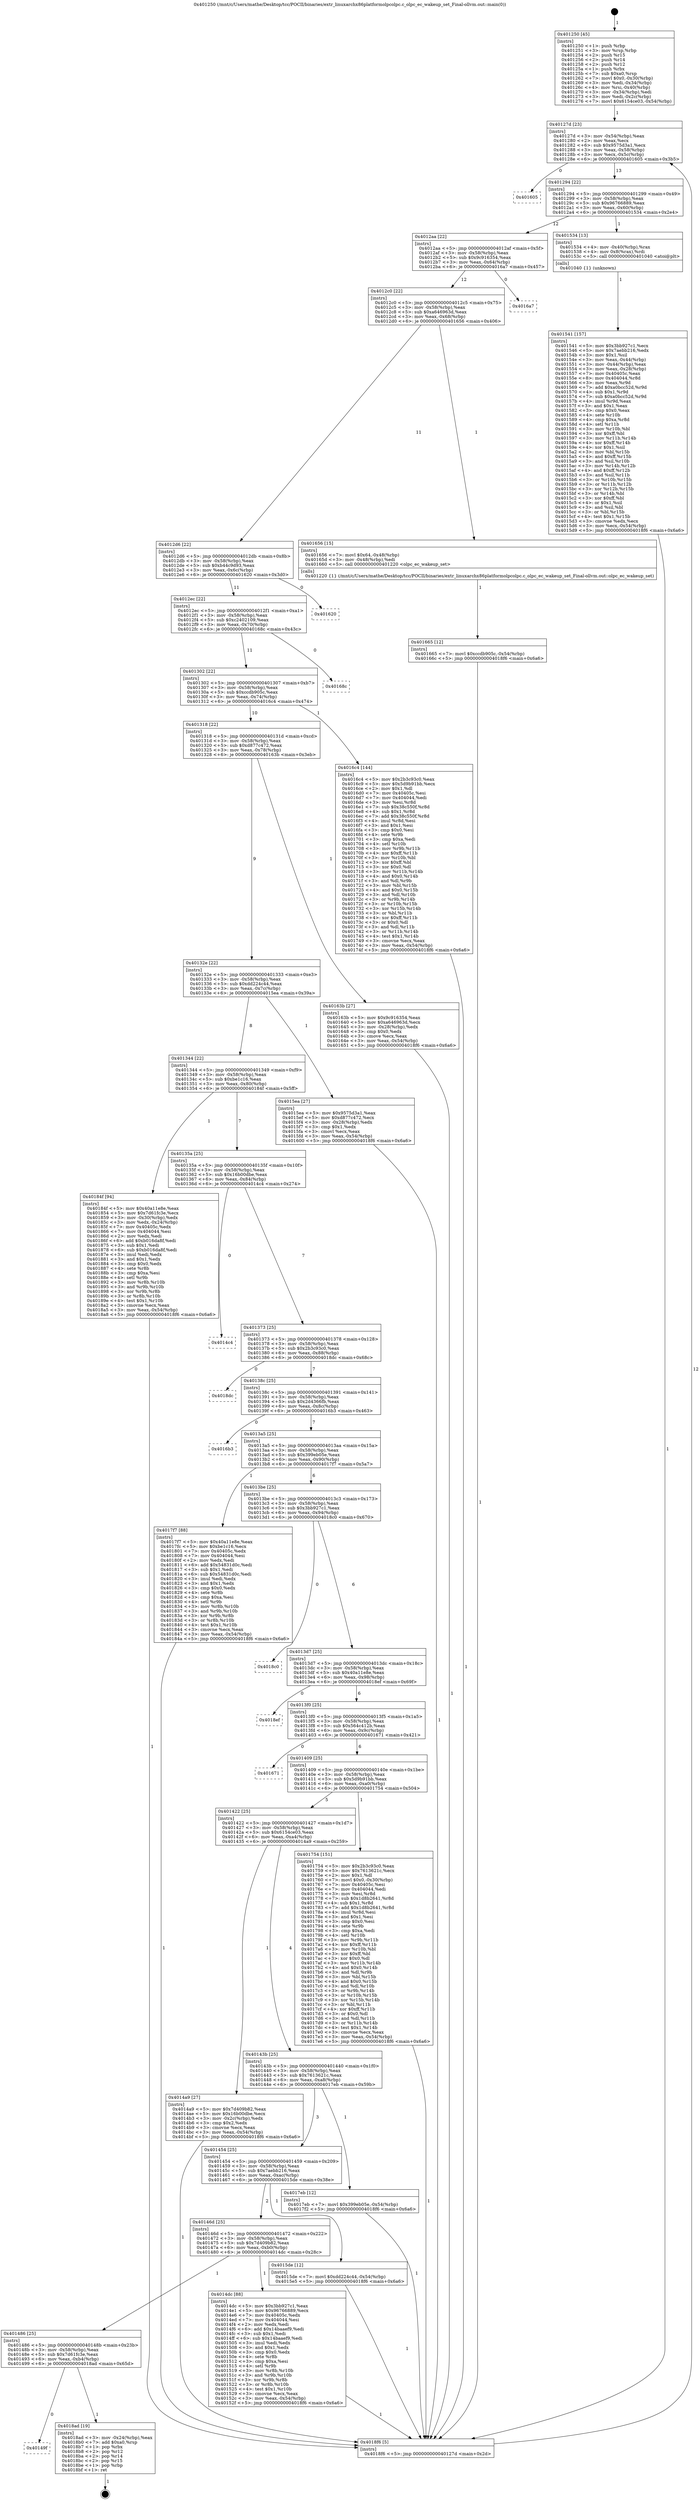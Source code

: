 digraph "0x401250" {
  label = "0x401250 (/mnt/c/Users/mathe/Desktop/tcc/POCII/binaries/extr_linuxarchx86platformolpcolpc.c_olpc_ec_wakeup_set_Final-ollvm.out::main(0))"
  labelloc = "t"
  node[shape=record]

  Entry [label="",width=0.3,height=0.3,shape=circle,fillcolor=black,style=filled]
  "0x40127d" [label="{
     0x40127d [23]\l
     | [instrs]\l
     &nbsp;&nbsp;0x40127d \<+3\>: mov -0x54(%rbp),%eax\l
     &nbsp;&nbsp;0x401280 \<+2\>: mov %eax,%ecx\l
     &nbsp;&nbsp;0x401282 \<+6\>: sub $0x9575d3a1,%ecx\l
     &nbsp;&nbsp;0x401288 \<+3\>: mov %eax,-0x58(%rbp)\l
     &nbsp;&nbsp;0x40128b \<+3\>: mov %ecx,-0x5c(%rbp)\l
     &nbsp;&nbsp;0x40128e \<+6\>: je 0000000000401605 \<main+0x3b5\>\l
  }"]
  "0x401605" [label="{
     0x401605\l
  }", style=dashed]
  "0x401294" [label="{
     0x401294 [22]\l
     | [instrs]\l
     &nbsp;&nbsp;0x401294 \<+5\>: jmp 0000000000401299 \<main+0x49\>\l
     &nbsp;&nbsp;0x401299 \<+3\>: mov -0x58(%rbp),%eax\l
     &nbsp;&nbsp;0x40129c \<+5\>: sub $0x96766889,%eax\l
     &nbsp;&nbsp;0x4012a1 \<+3\>: mov %eax,-0x60(%rbp)\l
     &nbsp;&nbsp;0x4012a4 \<+6\>: je 0000000000401534 \<main+0x2e4\>\l
  }"]
  Exit [label="",width=0.3,height=0.3,shape=circle,fillcolor=black,style=filled,peripheries=2]
  "0x401534" [label="{
     0x401534 [13]\l
     | [instrs]\l
     &nbsp;&nbsp;0x401534 \<+4\>: mov -0x40(%rbp),%rax\l
     &nbsp;&nbsp;0x401538 \<+4\>: mov 0x8(%rax),%rdi\l
     &nbsp;&nbsp;0x40153c \<+5\>: call 0000000000401040 \<atoi@plt\>\l
     | [calls]\l
     &nbsp;&nbsp;0x401040 \{1\} (unknown)\l
  }"]
  "0x4012aa" [label="{
     0x4012aa [22]\l
     | [instrs]\l
     &nbsp;&nbsp;0x4012aa \<+5\>: jmp 00000000004012af \<main+0x5f\>\l
     &nbsp;&nbsp;0x4012af \<+3\>: mov -0x58(%rbp),%eax\l
     &nbsp;&nbsp;0x4012b2 \<+5\>: sub $0x9c916354,%eax\l
     &nbsp;&nbsp;0x4012b7 \<+3\>: mov %eax,-0x64(%rbp)\l
     &nbsp;&nbsp;0x4012ba \<+6\>: je 00000000004016a7 \<main+0x457\>\l
  }"]
  "0x40149f" [label="{
     0x40149f\l
  }", style=dashed]
  "0x4016a7" [label="{
     0x4016a7\l
  }", style=dashed]
  "0x4012c0" [label="{
     0x4012c0 [22]\l
     | [instrs]\l
     &nbsp;&nbsp;0x4012c0 \<+5\>: jmp 00000000004012c5 \<main+0x75\>\l
     &nbsp;&nbsp;0x4012c5 \<+3\>: mov -0x58(%rbp),%eax\l
     &nbsp;&nbsp;0x4012c8 \<+5\>: sub $0xa646963d,%eax\l
     &nbsp;&nbsp;0x4012cd \<+3\>: mov %eax,-0x68(%rbp)\l
     &nbsp;&nbsp;0x4012d0 \<+6\>: je 0000000000401656 \<main+0x406\>\l
  }"]
  "0x4018ad" [label="{
     0x4018ad [19]\l
     | [instrs]\l
     &nbsp;&nbsp;0x4018ad \<+3\>: mov -0x24(%rbp),%eax\l
     &nbsp;&nbsp;0x4018b0 \<+7\>: add $0xa0,%rsp\l
     &nbsp;&nbsp;0x4018b7 \<+1\>: pop %rbx\l
     &nbsp;&nbsp;0x4018b8 \<+2\>: pop %r12\l
     &nbsp;&nbsp;0x4018ba \<+2\>: pop %r14\l
     &nbsp;&nbsp;0x4018bc \<+2\>: pop %r15\l
     &nbsp;&nbsp;0x4018be \<+1\>: pop %rbp\l
     &nbsp;&nbsp;0x4018bf \<+1\>: ret\l
  }"]
  "0x401656" [label="{
     0x401656 [15]\l
     | [instrs]\l
     &nbsp;&nbsp;0x401656 \<+7\>: movl $0x64,-0x48(%rbp)\l
     &nbsp;&nbsp;0x40165d \<+3\>: mov -0x48(%rbp),%edi\l
     &nbsp;&nbsp;0x401660 \<+5\>: call 0000000000401220 \<olpc_ec_wakeup_set\>\l
     | [calls]\l
     &nbsp;&nbsp;0x401220 \{1\} (/mnt/c/Users/mathe/Desktop/tcc/POCII/binaries/extr_linuxarchx86platformolpcolpc.c_olpc_ec_wakeup_set_Final-ollvm.out::olpc_ec_wakeup_set)\l
  }"]
  "0x4012d6" [label="{
     0x4012d6 [22]\l
     | [instrs]\l
     &nbsp;&nbsp;0x4012d6 \<+5\>: jmp 00000000004012db \<main+0x8b\>\l
     &nbsp;&nbsp;0x4012db \<+3\>: mov -0x58(%rbp),%eax\l
     &nbsp;&nbsp;0x4012de \<+5\>: sub $0xb44c9d93,%eax\l
     &nbsp;&nbsp;0x4012e3 \<+3\>: mov %eax,-0x6c(%rbp)\l
     &nbsp;&nbsp;0x4012e6 \<+6\>: je 0000000000401620 \<main+0x3d0\>\l
  }"]
  "0x401665" [label="{
     0x401665 [12]\l
     | [instrs]\l
     &nbsp;&nbsp;0x401665 \<+7\>: movl $0xccdb905c,-0x54(%rbp)\l
     &nbsp;&nbsp;0x40166c \<+5\>: jmp 00000000004018f6 \<main+0x6a6\>\l
  }"]
  "0x401620" [label="{
     0x401620\l
  }", style=dashed]
  "0x4012ec" [label="{
     0x4012ec [22]\l
     | [instrs]\l
     &nbsp;&nbsp;0x4012ec \<+5\>: jmp 00000000004012f1 \<main+0xa1\>\l
     &nbsp;&nbsp;0x4012f1 \<+3\>: mov -0x58(%rbp),%eax\l
     &nbsp;&nbsp;0x4012f4 \<+5\>: sub $0xc2402109,%eax\l
     &nbsp;&nbsp;0x4012f9 \<+3\>: mov %eax,-0x70(%rbp)\l
     &nbsp;&nbsp;0x4012fc \<+6\>: je 000000000040168c \<main+0x43c\>\l
  }"]
  "0x401541" [label="{
     0x401541 [157]\l
     | [instrs]\l
     &nbsp;&nbsp;0x401541 \<+5\>: mov $0x3bb927c1,%ecx\l
     &nbsp;&nbsp;0x401546 \<+5\>: mov $0x7aebb216,%edx\l
     &nbsp;&nbsp;0x40154b \<+3\>: mov $0x1,%sil\l
     &nbsp;&nbsp;0x40154e \<+3\>: mov %eax,-0x44(%rbp)\l
     &nbsp;&nbsp;0x401551 \<+3\>: mov -0x44(%rbp),%eax\l
     &nbsp;&nbsp;0x401554 \<+3\>: mov %eax,-0x28(%rbp)\l
     &nbsp;&nbsp;0x401557 \<+7\>: mov 0x40405c,%eax\l
     &nbsp;&nbsp;0x40155e \<+8\>: mov 0x404044,%r8d\l
     &nbsp;&nbsp;0x401566 \<+3\>: mov %eax,%r9d\l
     &nbsp;&nbsp;0x401569 \<+7\>: add $0xa0bcc52d,%r9d\l
     &nbsp;&nbsp;0x401570 \<+4\>: sub $0x1,%r9d\l
     &nbsp;&nbsp;0x401574 \<+7\>: sub $0xa0bcc52d,%r9d\l
     &nbsp;&nbsp;0x40157b \<+4\>: imul %r9d,%eax\l
     &nbsp;&nbsp;0x40157f \<+3\>: and $0x1,%eax\l
     &nbsp;&nbsp;0x401582 \<+3\>: cmp $0x0,%eax\l
     &nbsp;&nbsp;0x401585 \<+4\>: sete %r10b\l
     &nbsp;&nbsp;0x401589 \<+4\>: cmp $0xa,%r8d\l
     &nbsp;&nbsp;0x40158d \<+4\>: setl %r11b\l
     &nbsp;&nbsp;0x401591 \<+3\>: mov %r10b,%bl\l
     &nbsp;&nbsp;0x401594 \<+3\>: xor $0xff,%bl\l
     &nbsp;&nbsp;0x401597 \<+3\>: mov %r11b,%r14b\l
     &nbsp;&nbsp;0x40159a \<+4\>: xor $0xff,%r14b\l
     &nbsp;&nbsp;0x40159e \<+4\>: xor $0x1,%sil\l
     &nbsp;&nbsp;0x4015a2 \<+3\>: mov %bl,%r15b\l
     &nbsp;&nbsp;0x4015a5 \<+4\>: and $0xff,%r15b\l
     &nbsp;&nbsp;0x4015a9 \<+3\>: and %sil,%r10b\l
     &nbsp;&nbsp;0x4015ac \<+3\>: mov %r14b,%r12b\l
     &nbsp;&nbsp;0x4015af \<+4\>: and $0xff,%r12b\l
     &nbsp;&nbsp;0x4015b3 \<+3\>: and %sil,%r11b\l
     &nbsp;&nbsp;0x4015b6 \<+3\>: or %r10b,%r15b\l
     &nbsp;&nbsp;0x4015b9 \<+3\>: or %r11b,%r12b\l
     &nbsp;&nbsp;0x4015bc \<+3\>: xor %r12b,%r15b\l
     &nbsp;&nbsp;0x4015bf \<+3\>: or %r14b,%bl\l
     &nbsp;&nbsp;0x4015c2 \<+3\>: xor $0xff,%bl\l
     &nbsp;&nbsp;0x4015c5 \<+4\>: or $0x1,%sil\l
     &nbsp;&nbsp;0x4015c9 \<+3\>: and %sil,%bl\l
     &nbsp;&nbsp;0x4015cc \<+3\>: or %bl,%r15b\l
     &nbsp;&nbsp;0x4015cf \<+4\>: test $0x1,%r15b\l
     &nbsp;&nbsp;0x4015d3 \<+3\>: cmovne %edx,%ecx\l
     &nbsp;&nbsp;0x4015d6 \<+3\>: mov %ecx,-0x54(%rbp)\l
     &nbsp;&nbsp;0x4015d9 \<+5\>: jmp 00000000004018f6 \<main+0x6a6\>\l
  }"]
  "0x40168c" [label="{
     0x40168c\l
  }", style=dashed]
  "0x401302" [label="{
     0x401302 [22]\l
     | [instrs]\l
     &nbsp;&nbsp;0x401302 \<+5\>: jmp 0000000000401307 \<main+0xb7\>\l
     &nbsp;&nbsp;0x401307 \<+3\>: mov -0x58(%rbp),%eax\l
     &nbsp;&nbsp;0x40130a \<+5\>: sub $0xccdb905c,%eax\l
     &nbsp;&nbsp;0x40130f \<+3\>: mov %eax,-0x74(%rbp)\l
     &nbsp;&nbsp;0x401312 \<+6\>: je 00000000004016c4 \<main+0x474\>\l
  }"]
  "0x401486" [label="{
     0x401486 [25]\l
     | [instrs]\l
     &nbsp;&nbsp;0x401486 \<+5\>: jmp 000000000040148b \<main+0x23b\>\l
     &nbsp;&nbsp;0x40148b \<+3\>: mov -0x58(%rbp),%eax\l
     &nbsp;&nbsp;0x40148e \<+5\>: sub $0x7d61fc3e,%eax\l
     &nbsp;&nbsp;0x401493 \<+6\>: mov %eax,-0xb4(%rbp)\l
     &nbsp;&nbsp;0x401499 \<+6\>: je 00000000004018ad \<main+0x65d\>\l
  }"]
  "0x4016c4" [label="{
     0x4016c4 [144]\l
     | [instrs]\l
     &nbsp;&nbsp;0x4016c4 \<+5\>: mov $0x2b3c93c0,%eax\l
     &nbsp;&nbsp;0x4016c9 \<+5\>: mov $0x5d9b91bb,%ecx\l
     &nbsp;&nbsp;0x4016ce \<+2\>: mov $0x1,%dl\l
     &nbsp;&nbsp;0x4016d0 \<+7\>: mov 0x40405c,%esi\l
     &nbsp;&nbsp;0x4016d7 \<+7\>: mov 0x404044,%edi\l
     &nbsp;&nbsp;0x4016de \<+3\>: mov %esi,%r8d\l
     &nbsp;&nbsp;0x4016e1 \<+7\>: sub $0x38c550f,%r8d\l
     &nbsp;&nbsp;0x4016e8 \<+4\>: sub $0x1,%r8d\l
     &nbsp;&nbsp;0x4016ec \<+7\>: add $0x38c550f,%r8d\l
     &nbsp;&nbsp;0x4016f3 \<+4\>: imul %r8d,%esi\l
     &nbsp;&nbsp;0x4016f7 \<+3\>: and $0x1,%esi\l
     &nbsp;&nbsp;0x4016fa \<+3\>: cmp $0x0,%esi\l
     &nbsp;&nbsp;0x4016fd \<+4\>: sete %r9b\l
     &nbsp;&nbsp;0x401701 \<+3\>: cmp $0xa,%edi\l
     &nbsp;&nbsp;0x401704 \<+4\>: setl %r10b\l
     &nbsp;&nbsp;0x401708 \<+3\>: mov %r9b,%r11b\l
     &nbsp;&nbsp;0x40170b \<+4\>: xor $0xff,%r11b\l
     &nbsp;&nbsp;0x40170f \<+3\>: mov %r10b,%bl\l
     &nbsp;&nbsp;0x401712 \<+3\>: xor $0xff,%bl\l
     &nbsp;&nbsp;0x401715 \<+3\>: xor $0x0,%dl\l
     &nbsp;&nbsp;0x401718 \<+3\>: mov %r11b,%r14b\l
     &nbsp;&nbsp;0x40171b \<+4\>: and $0x0,%r14b\l
     &nbsp;&nbsp;0x40171f \<+3\>: and %dl,%r9b\l
     &nbsp;&nbsp;0x401722 \<+3\>: mov %bl,%r15b\l
     &nbsp;&nbsp;0x401725 \<+4\>: and $0x0,%r15b\l
     &nbsp;&nbsp;0x401729 \<+3\>: and %dl,%r10b\l
     &nbsp;&nbsp;0x40172c \<+3\>: or %r9b,%r14b\l
     &nbsp;&nbsp;0x40172f \<+3\>: or %r10b,%r15b\l
     &nbsp;&nbsp;0x401732 \<+3\>: xor %r15b,%r14b\l
     &nbsp;&nbsp;0x401735 \<+3\>: or %bl,%r11b\l
     &nbsp;&nbsp;0x401738 \<+4\>: xor $0xff,%r11b\l
     &nbsp;&nbsp;0x40173c \<+3\>: or $0x0,%dl\l
     &nbsp;&nbsp;0x40173f \<+3\>: and %dl,%r11b\l
     &nbsp;&nbsp;0x401742 \<+3\>: or %r11b,%r14b\l
     &nbsp;&nbsp;0x401745 \<+4\>: test $0x1,%r14b\l
     &nbsp;&nbsp;0x401749 \<+3\>: cmovne %ecx,%eax\l
     &nbsp;&nbsp;0x40174c \<+3\>: mov %eax,-0x54(%rbp)\l
     &nbsp;&nbsp;0x40174f \<+5\>: jmp 00000000004018f6 \<main+0x6a6\>\l
  }"]
  "0x401318" [label="{
     0x401318 [22]\l
     | [instrs]\l
     &nbsp;&nbsp;0x401318 \<+5\>: jmp 000000000040131d \<main+0xcd\>\l
     &nbsp;&nbsp;0x40131d \<+3\>: mov -0x58(%rbp),%eax\l
     &nbsp;&nbsp;0x401320 \<+5\>: sub $0xd877c472,%eax\l
     &nbsp;&nbsp;0x401325 \<+3\>: mov %eax,-0x78(%rbp)\l
     &nbsp;&nbsp;0x401328 \<+6\>: je 000000000040163b \<main+0x3eb\>\l
  }"]
  "0x4014dc" [label="{
     0x4014dc [88]\l
     | [instrs]\l
     &nbsp;&nbsp;0x4014dc \<+5\>: mov $0x3bb927c1,%eax\l
     &nbsp;&nbsp;0x4014e1 \<+5\>: mov $0x96766889,%ecx\l
     &nbsp;&nbsp;0x4014e6 \<+7\>: mov 0x40405c,%edx\l
     &nbsp;&nbsp;0x4014ed \<+7\>: mov 0x404044,%esi\l
     &nbsp;&nbsp;0x4014f4 \<+2\>: mov %edx,%edi\l
     &nbsp;&nbsp;0x4014f6 \<+6\>: add $0x14baaef9,%edi\l
     &nbsp;&nbsp;0x4014fc \<+3\>: sub $0x1,%edi\l
     &nbsp;&nbsp;0x4014ff \<+6\>: sub $0x14baaef9,%edi\l
     &nbsp;&nbsp;0x401505 \<+3\>: imul %edi,%edx\l
     &nbsp;&nbsp;0x401508 \<+3\>: and $0x1,%edx\l
     &nbsp;&nbsp;0x40150b \<+3\>: cmp $0x0,%edx\l
     &nbsp;&nbsp;0x40150e \<+4\>: sete %r8b\l
     &nbsp;&nbsp;0x401512 \<+3\>: cmp $0xa,%esi\l
     &nbsp;&nbsp;0x401515 \<+4\>: setl %r9b\l
     &nbsp;&nbsp;0x401519 \<+3\>: mov %r8b,%r10b\l
     &nbsp;&nbsp;0x40151c \<+3\>: and %r9b,%r10b\l
     &nbsp;&nbsp;0x40151f \<+3\>: xor %r9b,%r8b\l
     &nbsp;&nbsp;0x401522 \<+3\>: or %r8b,%r10b\l
     &nbsp;&nbsp;0x401525 \<+4\>: test $0x1,%r10b\l
     &nbsp;&nbsp;0x401529 \<+3\>: cmovne %ecx,%eax\l
     &nbsp;&nbsp;0x40152c \<+3\>: mov %eax,-0x54(%rbp)\l
     &nbsp;&nbsp;0x40152f \<+5\>: jmp 00000000004018f6 \<main+0x6a6\>\l
  }"]
  "0x40163b" [label="{
     0x40163b [27]\l
     | [instrs]\l
     &nbsp;&nbsp;0x40163b \<+5\>: mov $0x9c916354,%eax\l
     &nbsp;&nbsp;0x401640 \<+5\>: mov $0xa646963d,%ecx\l
     &nbsp;&nbsp;0x401645 \<+3\>: mov -0x28(%rbp),%edx\l
     &nbsp;&nbsp;0x401648 \<+3\>: cmp $0x0,%edx\l
     &nbsp;&nbsp;0x40164b \<+3\>: cmove %ecx,%eax\l
     &nbsp;&nbsp;0x40164e \<+3\>: mov %eax,-0x54(%rbp)\l
     &nbsp;&nbsp;0x401651 \<+5\>: jmp 00000000004018f6 \<main+0x6a6\>\l
  }"]
  "0x40132e" [label="{
     0x40132e [22]\l
     | [instrs]\l
     &nbsp;&nbsp;0x40132e \<+5\>: jmp 0000000000401333 \<main+0xe3\>\l
     &nbsp;&nbsp;0x401333 \<+3\>: mov -0x58(%rbp),%eax\l
     &nbsp;&nbsp;0x401336 \<+5\>: sub $0xdd224c44,%eax\l
     &nbsp;&nbsp;0x40133b \<+3\>: mov %eax,-0x7c(%rbp)\l
     &nbsp;&nbsp;0x40133e \<+6\>: je 00000000004015ea \<main+0x39a\>\l
  }"]
  "0x40146d" [label="{
     0x40146d [25]\l
     | [instrs]\l
     &nbsp;&nbsp;0x40146d \<+5\>: jmp 0000000000401472 \<main+0x222\>\l
     &nbsp;&nbsp;0x401472 \<+3\>: mov -0x58(%rbp),%eax\l
     &nbsp;&nbsp;0x401475 \<+5\>: sub $0x7d409b82,%eax\l
     &nbsp;&nbsp;0x40147a \<+6\>: mov %eax,-0xb0(%rbp)\l
     &nbsp;&nbsp;0x401480 \<+6\>: je 00000000004014dc \<main+0x28c\>\l
  }"]
  "0x4015ea" [label="{
     0x4015ea [27]\l
     | [instrs]\l
     &nbsp;&nbsp;0x4015ea \<+5\>: mov $0x9575d3a1,%eax\l
     &nbsp;&nbsp;0x4015ef \<+5\>: mov $0xd877c472,%ecx\l
     &nbsp;&nbsp;0x4015f4 \<+3\>: mov -0x28(%rbp),%edx\l
     &nbsp;&nbsp;0x4015f7 \<+3\>: cmp $0x1,%edx\l
     &nbsp;&nbsp;0x4015fa \<+3\>: cmovl %ecx,%eax\l
     &nbsp;&nbsp;0x4015fd \<+3\>: mov %eax,-0x54(%rbp)\l
     &nbsp;&nbsp;0x401600 \<+5\>: jmp 00000000004018f6 \<main+0x6a6\>\l
  }"]
  "0x401344" [label="{
     0x401344 [22]\l
     | [instrs]\l
     &nbsp;&nbsp;0x401344 \<+5\>: jmp 0000000000401349 \<main+0xf9\>\l
     &nbsp;&nbsp;0x401349 \<+3\>: mov -0x58(%rbp),%eax\l
     &nbsp;&nbsp;0x40134c \<+5\>: sub $0xbe1c16,%eax\l
     &nbsp;&nbsp;0x401351 \<+3\>: mov %eax,-0x80(%rbp)\l
     &nbsp;&nbsp;0x401354 \<+6\>: je 000000000040184f \<main+0x5ff\>\l
  }"]
  "0x4015de" [label="{
     0x4015de [12]\l
     | [instrs]\l
     &nbsp;&nbsp;0x4015de \<+7\>: movl $0xdd224c44,-0x54(%rbp)\l
     &nbsp;&nbsp;0x4015e5 \<+5\>: jmp 00000000004018f6 \<main+0x6a6\>\l
  }"]
  "0x40184f" [label="{
     0x40184f [94]\l
     | [instrs]\l
     &nbsp;&nbsp;0x40184f \<+5\>: mov $0x40a11e8e,%eax\l
     &nbsp;&nbsp;0x401854 \<+5\>: mov $0x7d61fc3e,%ecx\l
     &nbsp;&nbsp;0x401859 \<+3\>: mov -0x30(%rbp),%edx\l
     &nbsp;&nbsp;0x40185c \<+3\>: mov %edx,-0x24(%rbp)\l
     &nbsp;&nbsp;0x40185f \<+7\>: mov 0x40405c,%edx\l
     &nbsp;&nbsp;0x401866 \<+7\>: mov 0x404044,%esi\l
     &nbsp;&nbsp;0x40186d \<+2\>: mov %edx,%edi\l
     &nbsp;&nbsp;0x40186f \<+6\>: add $0xb016da8f,%edi\l
     &nbsp;&nbsp;0x401875 \<+3\>: sub $0x1,%edi\l
     &nbsp;&nbsp;0x401878 \<+6\>: sub $0xb016da8f,%edi\l
     &nbsp;&nbsp;0x40187e \<+3\>: imul %edi,%edx\l
     &nbsp;&nbsp;0x401881 \<+3\>: and $0x1,%edx\l
     &nbsp;&nbsp;0x401884 \<+3\>: cmp $0x0,%edx\l
     &nbsp;&nbsp;0x401887 \<+4\>: sete %r8b\l
     &nbsp;&nbsp;0x40188b \<+3\>: cmp $0xa,%esi\l
     &nbsp;&nbsp;0x40188e \<+4\>: setl %r9b\l
     &nbsp;&nbsp;0x401892 \<+3\>: mov %r8b,%r10b\l
     &nbsp;&nbsp;0x401895 \<+3\>: and %r9b,%r10b\l
     &nbsp;&nbsp;0x401898 \<+3\>: xor %r9b,%r8b\l
     &nbsp;&nbsp;0x40189b \<+3\>: or %r8b,%r10b\l
     &nbsp;&nbsp;0x40189e \<+4\>: test $0x1,%r10b\l
     &nbsp;&nbsp;0x4018a2 \<+3\>: cmovne %ecx,%eax\l
     &nbsp;&nbsp;0x4018a5 \<+3\>: mov %eax,-0x54(%rbp)\l
     &nbsp;&nbsp;0x4018a8 \<+5\>: jmp 00000000004018f6 \<main+0x6a6\>\l
  }"]
  "0x40135a" [label="{
     0x40135a [25]\l
     | [instrs]\l
     &nbsp;&nbsp;0x40135a \<+5\>: jmp 000000000040135f \<main+0x10f\>\l
     &nbsp;&nbsp;0x40135f \<+3\>: mov -0x58(%rbp),%eax\l
     &nbsp;&nbsp;0x401362 \<+5\>: sub $0x16b00dbe,%eax\l
     &nbsp;&nbsp;0x401367 \<+6\>: mov %eax,-0x84(%rbp)\l
     &nbsp;&nbsp;0x40136d \<+6\>: je 00000000004014c4 \<main+0x274\>\l
  }"]
  "0x401454" [label="{
     0x401454 [25]\l
     | [instrs]\l
     &nbsp;&nbsp;0x401454 \<+5\>: jmp 0000000000401459 \<main+0x209\>\l
     &nbsp;&nbsp;0x401459 \<+3\>: mov -0x58(%rbp),%eax\l
     &nbsp;&nbsp;0x40145c \<+5\>: sub $0x7aebb216,%eax\l
     &nbsp;&nbsp;0x401461 \<+6\>: mov %eax,-0xac(%rbp)\l
     &nbsp;&nbsp;0x401467 \<+6\>: je 00000000004015de \<main+0x38e\>\l
  }"]
  "0x4014c4" [label="{
     0x4014c4\l
  }", style=dashed]
  "0x401373" [label="{
     0x401373 [25]\l
     | [instrs]\l
     &nbsp;&nbsp;0x401373 \<+5\>: jmp 0000000000401378 \<main+0x128\>\l
     &nbsp;&nbsp;0x401378 \<+3\>: mov -0x58(%rbp),%eax\l
     &nbsp;&nbsp;0x40137b \<+5\>: sub $0x2b3c93c0,%eax\l
     &nbsp;&nbsp;0x401380 \<+6\>: mov %eax,-0x88(%rbp)\l
     &nbsp;&nbsp;0x401386 \<+6\>: je 00000000004018dc \<main+0x68c\>\l
  }"]
  "0x4017eb" [label="{
     0x4017eb [12]\l
     | [instrs]\l
     &nbsp;&nbsp;0x4017eb \<+7\>: movl $0x399eb05e,-0x54(%rbp)\l
     &nbsp;&nbsp;0x4017f2 \<+5\>: jmp 00000000004018f6 \<main+0x6a6\>\l
  }"]
  "0x4018dc" [label="{
     0x4018dc\l
  }", style=dashed]
  "0x40138c" [label="{
     0x40138c [25]\l
     | [instrs]\l
     &nbsp;&nbsp;0x40138c \<+5\>: jmp 0000000000401391 \<main+0x141\>\l
     &nbsp;&nbsp;0x401391 \<+3\>: mov -0x58(%rbp),%eax\l
     &nbsp;&nbsp;0x401394 \<+5\>: sub $0x2d4366fb,%eax\l
     &nbsp;&nbsp;0x401399 \<+6\>: mov %eax,-0x8c(%rbp)\l
     &nbsp;&nbsp;0x40139f \<+6\>: je 00000000004016b3 \<main+0x463\>\l
  }"]
  "0x401250" [label="{
     0x401250 [45]\l
     | [instrs]\l
     &nbsp;&nbsp;0x401250 \<+1\>: push %rbp\l
     &nbsp;&nbsp;0x401251 \<+3\>: mov %rsp,%rbp\l
     &nbsp;&nbsp;0x401254 \<+2\>: push %r15\l
     &nbsp;&nbsp;0x401256 \<+2\>: push %r14\l
     &nbsp;&nbsp;0x401258 \<+2\>: push %r12\l
     &nbsp;&nbsp;0x40125a \<+1\>: push %rbx\l
     &nbsp;&nbsp;0x40125b \<+7\>: sub $0xa0,%rsp\l
     &nbsp;&nbsp;0x401262 \<+7\>: movl $0x0,-0x30(%rbp)\l
     &nbsp;&nbsp;0x401269 \<+3\>: mov %edi,-0x34(%rbp)\l
     &nbsp;&nbsp;0x40126c \<+4\>: mov %rsi,-0x40(%rbp)\l
     &nbsp;&nbsp;0x401270 \<+3\>: mov -0x34(%rbp),%edi\l
     &nbsp;&nbsp;0x401273 \<+3\>: mov %edi,-0x2c(%rbp)\l
     &nbsp;&nbsp;0x401276 \<+7\>: movl $0x6154ce03,-0x54(%rbp)\l
  }"]
  "0x4016b3" [label="{
     0x4016b3\l
  }", style=dashed]
  "0x4013a5" [label="{
     0x4013a5 [25]\l
     | [instrs]\l
     &nbsp;&nbsp;0x4013a5 \<+5\>: jmp 00000000004013aa \<main+0x15a\>\l
     &nbsp;&nbsp;0x4013aa \<+3\>: mov -0x58(%rbp),%eax\l
     &nbsp;&nbsp;0x4013ad \<+5\>: sub $0x399eb05e,%eax\l
     &nbsp;&nbsp;0x4013b2 \<+6\>: mov %eax,-0x90(%rbp)\l
     &nbsp;&nbsp;0x4013b8 \<+6\>: je 00000000004017f7 \<main+0x5a7\>\l
  }"]
  "0x4018f6" [label="{
     0x4018f6 [5]\l
     | [instrs]\l
     &nbsp;&nbsp;0x4018f6 \<+5\>: jmp 000000000040127d \<main+0x2d\>\l
  }"]
  "0x4017f7" [label="{
     0x4017f7 [88]\l
     | [instrs]\l
     &nbsp;&nbsp;0x4017f7 \<+5\>: mov $0x40a11e8e,%eax\l
     &nbsp;&nbsp;0x4017fc \<+5\>: mov $0xbe1c16,%ecx\l
     &nbsp;&nbsp;0x401801 \<+7\>: mov 0x40405c,%edx\l
     &nbsp;&nbsp;0x401808 \<+7\>: mov 0x404044,%esi\l
     &nbsp;&nbsp;0x40180f \<+2\>: mov %edx,%edi\l
     &nbsp;&nbsp;0x401811 \<+6\>: add $0x54831d0c,%edi\l
     &nbsp;&nbsp;0x401817 \<+3\>: sub $0x1,%edi\l
     &nbsp;&nbsp;0x40181a \<+6\>: sub $0x54831d0c,%edi\l
     &nbsp;&nbsp;0x401820 \<+3\>: imul %edi,%edx\l
     &nbsp;&nbsp;0x401823 \<+3\>: and $0x1,%edx\l
     &nbsp;&nbsp;0x401826 \<+3\>: cmp $0x0,%edx\l
     &nbsp;&nbsp;0x401829 \<+4\>: sete %r8b\l
     &nbsp;&nbsp;0x40182d \<+3\>: cmp $0xa,%esi\l
     &nbsp;&nbsp;0x401830 \<+4\>: setl %r9b\l
     &nbsp;&nbsp;0x401834 \<+3\>: mov %r8b,%r10b\l
     &nbsp;&nbsp;0x401837 \<+3\>: and %r9b,%r10b\l
     &nbsp;&nbsp;0x40183a \<+3\>: xor %r9b,%r8b\l
     &nbsp;&nbsp;0x40183d \<+3\>: or %r8b,%r10b\l
     &nbsp;&nbsp;0x401840 \<+4\>: test $0x1,%r10b\l
     &nbsp;&nbsp;0x401844 \<+3\>: cmovne %ecx,%eax\l
     &nbsp;&nbsp;0x401847 \<+3\>: mov %eax,-0x54(%rbp)\l
     &nbsp;&nbsp;0x40184a \<+5\>: jmp 00000000004018f6 \<main+0x6a6\>\l
  }"]
  "0x4013be" [label="{
     0x4013be [25]\l
     | [instrs]\l
     &nbsp;&nbsp;0x4013be \<+5\>: jmp 00000000004013c3 \<main+0x173\>\l
     &nbsp;&nbsp;0x4013c3 \<+3\>: mov -0x58(%rbp),%eax\l
     &nbsp;&nbsp;0x4013c6 \<+5\>: sub $0x3bb927c1,%eax\l
     &nbsp;&nbsp;0x4013cb \<+6\>: mov %eax,-0x94(%rbp)\l
     &nbsp;&nbsp;0x4013d1 \<+6\>: je 00000000004018c0 \<main+0x670\>\l
  }"]
  "0x40143b" [label="{
     0x40143b [25]\l
     | [instrs]\l
     &nbsp;&nbsp;0x40143b \<+5\>: jmp 0000000000401440 \<main+0x1f0\>\l
     &nbsp;&nbsp;0x401440 \<+3\>: mov -0x58(%rbp),%eax\l
     &nbsp;&nbsp;0x401443 \<+5\>: sub $0x7613621c,%eax\l
     &nbsp;&nbsp;0x401448 \<+6\>: mov %eax,-0xa8(%rbp)\l
     &nbsp;&nbsp;0x40144e \<+6\>: je 00000000004017eb \<main+0x59b\>\l
  }"]
  "0x4018c0" [label="{
     0x4018c0\l
  }", style=dashed]
  "0x4013d7" [label="{
     0x4013d7 [25]\l
     | [instrs]\l
     &nbsp;&nbsp;0x4013d7 \<+5\>: jmp 00000000004013dc \<main+0x18c\>\l
     &nbsp;&nbsp;0x4013dc \<+3\>: mov -0x58(%rbp),%eax\l
     &nbsp;&nbsp;0x4013df \<+5\>: sub $0x40a11e8e,%eax\l
     &nbsp;&nbsp;0x4013e4 \<+6\>: mov %eax,-0x98(%rbp)\l
     &nbsp;&nbsp;0x4013ea \<+6\>: je 00000000004018ef \<main+0x69f\>\l
  }"]
  "0x4014a9" [label="{
     0x4014a9 [27]\l
     | [instrs]\l
     &nbsp;&nbsp;0x4014a9 \<+5\>: mov $0x7d409b82,%eax\l
     &nbsp;&nbsp;0x4014ae \<+5\>: mov $0x16b00dbe,%ecx\l
     &nbsp;&nbsp;0x4014b3 \<+3\>: mov -0x2c(%rbp),%edx\l
     &nbsp;&nbsp;0x4014b6 \<+3\>: cmp $0x2,%edx\l
     &nbsp;&nbsp;0x4014b9 \<+3\>: cmovne %ecx,%eax\l
     &nbsp;&nbsp;0x4014bc \<+3\>: mov %eax,-0x54(%rbp)\l
     &nbsp;&nbsp;0x4014bf \<+5\>: jmp 00000000004018f6 \<main+0x6a6\>\l
  }"]
  "0x4018ef" [label="{
     0x4018ef\l
  }", style=dashed]
  "0x4013f0" [label="{
     0x4013f0 [25]\l
     | [instrs]\l
     &nbsp;&nbsp;0x4013f0 \<+5\>: jmp 00000000004013f5 \<main+0x1a5\>\l
     &nbsp;&nbsp;0x4013f5 \<+3\>: mov -0x58(%rbp),%eax\l
     &nbsp;&nbsp;0x4013f8 \<+5\>: sub $0x564c412b,%eax\l
     &nbsp;&nbsp;0x4013fd \<+6\>: mov %eax,-0x9c(%rbp)\l
     &nbsp;&nbsp;0x401403 \<+6\>: je 0000000000401671 \<main+0x421\>\l
  }"]
  "0x401422" [label="{
     0x401422 [25]\l
     | [instrs]\l
     &nbsp;&nbsp;0x401422 \<+5\>: jmp 0000000000401427 \<main+0x1d7\>\l
     &nbsp;&nbsp;0x401427 \<+3\>: mov -0x58(%rbp),%eax\l
     &nbsp;&nbsp;0x40142a \<+5\>: sub $0x6154ce03,%eax\l
     &nbsp;&nbsp;0x40142f \<+6\>: mov %eax,-0xa4(%rbp)\l
     &nbsp;&nbsp;0x401435 \<+6\>: je 00000000004014a9 \<main+0x259\>\l
  }"]
  "0x401671" [label="{
     0x401671\l
  }", style=dashed]
  "0x401409" [label="{
     0x401409 [25]\l
     | [instrs]\l
     &nbsp;&nbsp;0x401409 \<+5\>: jmp 000000000040140e \<main+0x1be\>\l
     &nbsp;&nbsp;0x40140e \<+3\>: mov -0x58(%rbp),%eax\l
     &nbsp;&nbsp;0x401411 \<+5\>: sub $0x5d9b91bb,%eax\l
     &nbsp;&nbsp;0x401416 \<+6\>: mov %eax,-0xa0(%rbp)\l
     &nbsp;&nbsp;0x40141c \<+6\>: je 0000000000401754 \<main+0x504\>\l
  }"]
  "0x401754" [label="{
     0x401754 [151]\l
     | [instrs]\l
     &nbsp;&nbsp;0x401754 \<+5\>: mov $0x2b3c93c0,%eax\l
     &nbsp;&nbsp;0x401759 \<+5\>: mov $0x7613621c,%ecx\l
     &nbsp;&nbsp;0x40175e \<+2\>: mov $0x1,%dl\l
     &nbsp;&nbsp;0x401760 \<+7\>: movl $0x0,-0x30(%rbp)\l
     &nbsp;&nbsp;0x401767 \<+7\>: mov 0x40405c,%esi\l
     &nbsp;&nbsp;0x40176e \<+7\>: mov 0x404044,%edi\l
     &nbsp;&nbsp;0x401775 \<+3\>: mov %esi,%r8d\l
     &nbsp;&nbsp;0x401778 \<+7\>: sub $0x1d8b2641,%r8d\l
     &nbsp;&nbsp;0x40177f \<+4\>: sub $0x1,%r8d\l
     &nbsp;&nbsp;0x401783 \<+7\>: add $0x1d8b2641,%r8d\l
     &nbsp;&nbsp;0x40178a \<+4\>: imul %r8d,%esi\l
     &nbsp;&nbsp;0x40178e \<+3\>: and $0x1,%esi\l
     &nbsp;&nbsp;0x401791 \<+3\>: cmp $0x0,%esi\l
     &nbsp;&nbsp;0x401794 \<+4\>: sete %r9b\l
     &nbsp;&nbsp;0x401798 \<+3\>: cmp $0xa,%edi\l
     &nbsp;&nbsp;0x40179b \<+4\>: setl %r10b\l
     &nbsp;&nbsp;0x40179f \<+3\>: mov %r9b,%r11b\l
     &nbsp;&nbsp;0x4017a2 \<+4\>: xor $0xff,%r11b\l
     &nbsp;&nbsp;0x4017a6 \<+3\>: mov %r10b,%bl\l
     &nbsp;&nbsp;0x4017a9 \<+3\>: xor $0xff,%bl\l
     &nbsp;&nbsp;0x4017ac \<+3\>: xor $0x0,%dl\l
     &nbsp;&nbsp;0x4017af \<+3\>: mov %r11b,%r14b\l
     &nbsp;&nbsp;0x4017b2 \<+4\>: and $0x0,%r14b\l
     &nbsp;&nbsp;0x4017b6 \<+3\>: and %dl,%r9b\l
     &nbsp;&nbsp;0x4017b9 \<+3\>: mov %bl,%r15b\l
     &nbsp;&nbsp;0x4017bc \<+4\>: and $0x0,%r15b\l
     &nbsp;&nbsp;0x4017c0 \<+3\>: and %dl,%r10b\l
     &nbsp;&nbsp;0x4017c3 \<+3\>: or %r9b,%r14b\l
     &nbsp;&nbsp;0x4017c6 \<+3\>: or %r10b,%r15b\l
     &nbsp;&nbsp;0x4017c9 \<+3\>: xor %r15b,%r14b\l
     &nbsp;&nbsp;0x4017cc \<+3\>: or %bl,%r11b\l
     &nbsp;&nbsp;0x4017cf \<+4\>: xor $0xff,%r11b\l
     &nbsp;&nbsp;0x4017d3 \<+3\>: or $0x0,%dl\l
     &nbsp;&nbsp;0x4017d6 \<+3\>: and %dl,%r11b\l
     &nbsp;&nbsp;0x4017d9 \<+3\>: or %r11b,%r14b\l
     &nbsp;&nbsp;0x4017dc \<+4\>: test $0x1,%r14b\l
     &nbsp;&nbsp;0x4017e0 \<+3\>: cmovne %ecx,%eax\l
     &nbsp;&nbsp;0x4017e3 \<+3\>: mov %eax,-0x54(%rbp)\l
     &nbsp;&nbsp;0x4017e6 \<+5\>: jmp 00000000004018f6 \<main+0x6a6\>\l
  }"]
  Entry -> "0x401250" [label=" 1"]
  "0x40127d" -> "0x401605" [label=" 0"]
  "0x40127d" -> "0x401294" [label=" 13"]
  "0x4018ad" -> Exit [label=" 1"]
  "0x401294" -> "0x401534" [label=" 1"]
  "0x401294" -> "0x4012aa" [label=" 12"]
  "0x401486" -> "0x40149f" [label=" 0"]
  "0x4012aa" -> "0x4016a7" [label=" 0"]
  "0x4012aa" -> "0x4012c0" [label=" 12"]
  "0x401486" -> "0x4018ad" [label=" 1"]
  "0x4012c0" -> "0x401656" [label=" 1"]
  "0x4012c0" -> "0x4012d6" [label=" 11"]
  "0x40184f" -> "0x4018f6" [label=" 1"]
  "0x4012d6" -> "0x401620" [label=" 0"]
  "0x4012d6" -> "0x4012ec" [label=" 11"]
  "0x4017f7" -> "0x4018f6" [label=" 1"]
  "0x4012ec" -> "0x40168c" [label=" 0"]
  "0x4012ec" -> "0x401302" [label=" 11"]
  "0x4017eb" -> "0x4018f6" [label=" 1"]
  "0x401302" -> "0x4016c4" [label=" 1"]
  "0x401302" -> "0x401318" [label=" 10"]
  "0x401754" -> "0x4018f6" [label=" 1"]
  "0x401318" -> "0x40163b" [label=" 1"]
  "0x401318" -> "0x40132e" [label=" 9"]
  "0x4016c4" -> "0x4018f6" [label=" 1"]
  "0x40132e" -> "0x4015ea" [label=" 1"]
  "0x40132e" -> "0x401344" [label=" 8"]
  "0x401656" -> "0x401665" [label=" 1"]
  "0x401344" -> "0x40184f" [label=" 1"]
  "0x401344" -> "0x40135a" [label=" 7"]
  "0x40163b" -> "0x4018f6" [label=" 1"]
  "0x40135a" -> "0x4014c4" [label=" 0"]
  "0x40135a" -> "0x401373" [label=" 7"]
  "0x4015de" -> "0x4018f6" [label=" 1"]
  "0x401373" -> "0x4018dc" [label=" 0"]
  "0x401373" -> "0x40138c" [label=" 7"]
  "0x401541" -> "0x4018f6" [label=" 1"]
  "0x40138c" -> "0x4016b3" [label=" 0"]
  "0x40138c" -> "0x4013a5" [label=" 7"]
  "0x4014dc" -> "0x4018f6" [label=" 1"]
  "0x4013a5" -> "0x4017f7" [label=" 1"]
  "0x4013a5" -> "0x4013be" [label=" 6"]
  "0x40146d" -> "0x401486" [label=" 1"]
  "0x4013be" -> "0x4018c0" [label=" 0"]
  "0x4013be" -> "0x4013d7" [label=" 6"]
  "0x40146d" -> "0x4014dc" [label=" 1"]
  "0x4013d7" -> "0x4018ef" [label=" 0"]
  "0x4013d7" -> "0x4013f0" [label=" 6"]
  "0x401665" -> "0x4018f6" [label=" 1"]
  "0x4013f0" -> "0x401671" [label=" 0"]
  "0x4013f0" -> "0x401409" [label=" 6"]
  "0x401454" -> "0x4015de" [label=" 1"]
  "0x401409" -> "0x401754" [label=" 1"]
  "0x401409" -> "0x401422" [label=" 5"]
  "0x401454" -> "0x40146d" [label=" 2"]
  "0x401422" -> "0x4014a9" [label=" 1"]
  "0x401422" -> "0x40143b" [label=" 4"]
  "0x4014a9" -> "0x4018f6" [label=" 1"]
  "0x401250" -> "0x40127d" [label=" 1"]
  "0x4018f6" -> "0x40127d" [label=" 12"]
  "0x401534" -> "0x401541" [label=" 1"]
  "0x40143b" -> "0x4017eb" [label=" 1"]
  "0x40143b" -> "0x401454" [label=" 3"]
  "0x4015ea" -> "0x4018f6" [label=" 1"]
}
